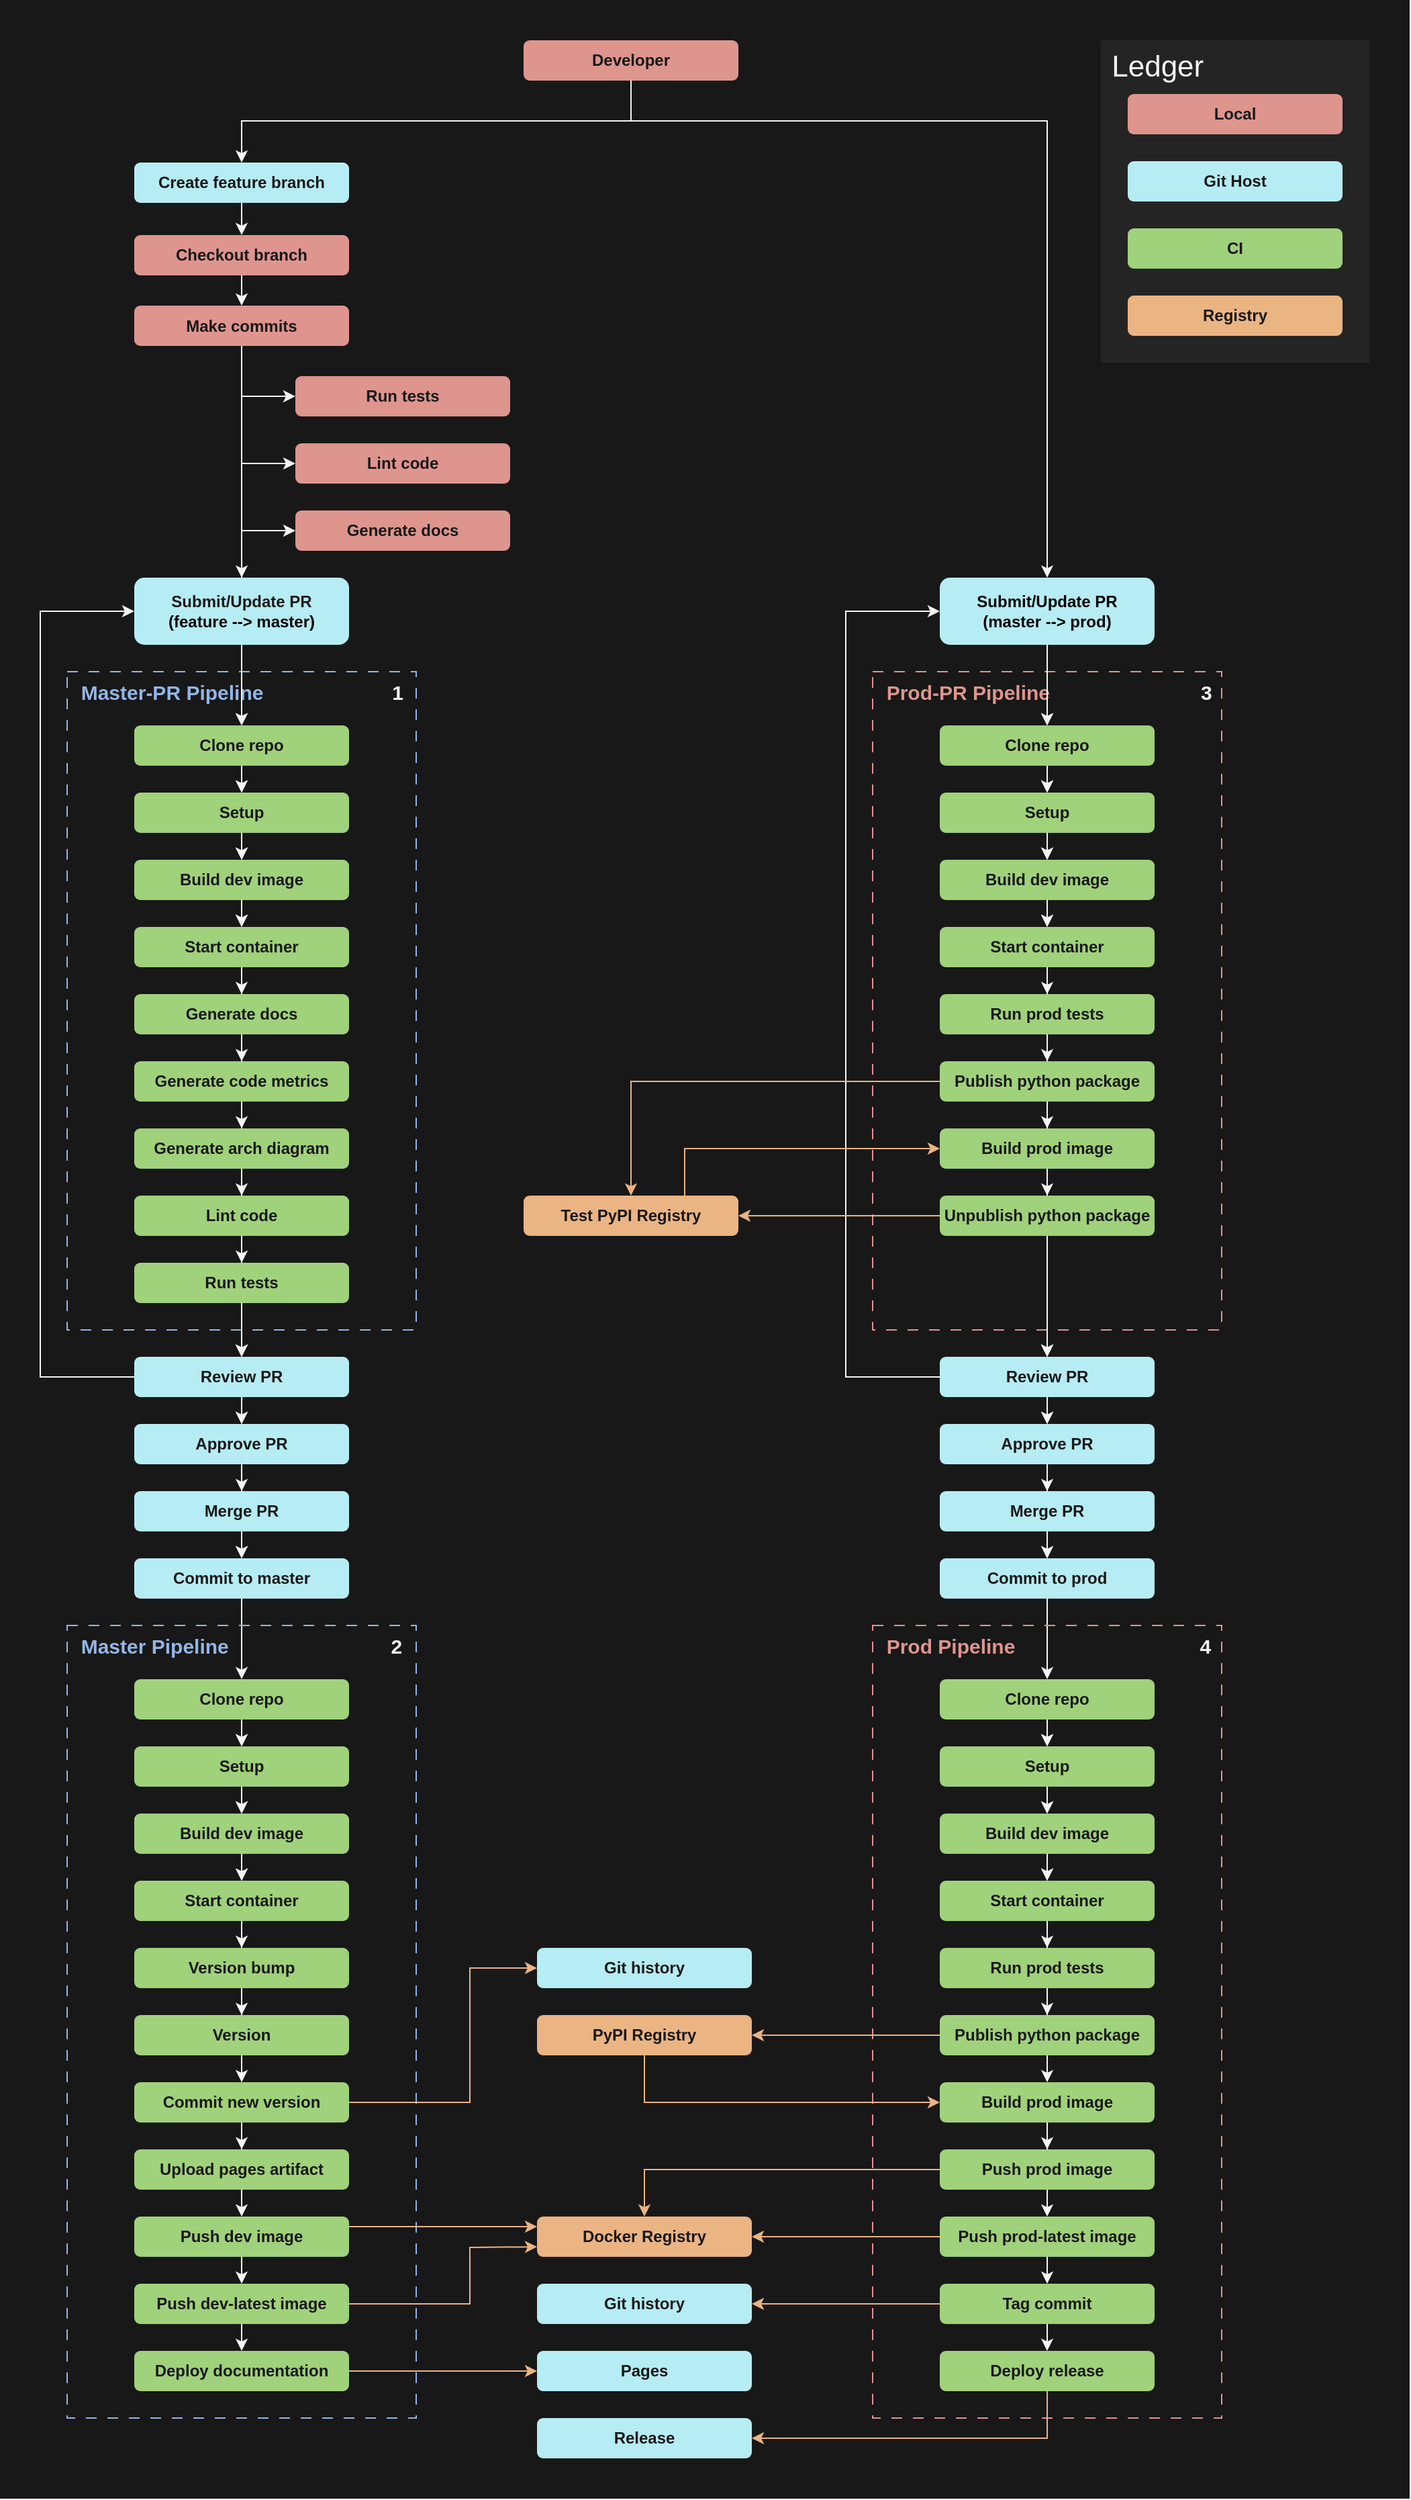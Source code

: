 <mxfile>
    <diagram id="yu_-T-Nv_9ZeTJxV-tZ1" name="CI">
        <mxGraphModel dx="753" dy="2707" grid="1" gridSize="10" guides="1" tooltips="1" connect="1" arrows="1" fold="1" page="1" pageScale="1" pageWidth="850" pageHeight="1100" math="0" shadow="0">
            <root>
                <mxCell id="0"/>
                <mxCell id="elJny6PjDvqjJBfrdGJf-236" value="bg" style="locked=1;" parent="0"/>
                <mxCell id="elJny6PjDvqjJBfrdGJf-238" value="" style="rounded=0;whiteSpace=wrap;html=1;strokeColor=none;fillColor=light-dark(#181818,#181818);fontColor=#f4f4f4;align=left;verticalAlign=top;" parent="elJny6PjDvqjJBfrdGJf-236" vertex="1">
                    <mxGeometry x="170" y="-1180" width="1050" height="1860" as="geometry"/>
                </mxCell>
                <mxCell id="302" value="&lt;font style=&quot;font-size: 22px;&quot;&gt;&amp;nbsp;Ledger&lt;/font&gt;" style="rounded=0;whiteSpace=wrap;html=1;strokeColor=none;fillColor=light-dark(#242424,#343434);fontColor=light-dark(#F4F4F4,#A4A4A4);align=left;verticalAlign=top;" parent="elJny6PjDvqjJBfrdGJf-236" vertex="1">
                    <mxGeometry x="990" y="-1150" width="200" height="240" as="geometry"/>
                </mxCell>
                <mxCell id="1" value="fg" style="" parent="0"/>
                <mxCell id="304" value="&amp;nbsp; Master-PR Pipeline&amp;nbsp; &amp;nbsp; &amp;nbsp; &amp;nbsp; &amp;nbsp; &amp;nbsp; &amp;nbsp; &amp;nbsp; &amp;nbsp; &amp;nbsp; &amp;nbsp; &amp;nbsp;&lt;font style=&quot;color: light-dark(rgb(244, 244, 244), rgb(244, 244, 244));&quot;&gt;1&lt;/font&gt;" style="rounded=0;whiteSpace=wrap;html=1;fillColor=none;strokeColor=light-dark(#93B6E6,#93B6E6);fontColor=light-dark(#93B6E6,#93B6E6);fontStyle=1;dashed=1;dashPattern=8 8;align=left;verticalAlign=top;fontSize=15;" parent="1" vertex="1">
                    <mxGeometry x="220" y="-680" width="260" height="490" as="geometry"/>
                </mxCell>
                <mxCell id="224" style="edgeStyle=none;html=1;entryX=0.5;entryY=0;entryDx=0;entryDy=0;rounded=0;strokeColor=light-dark(#F4F4F4,#F4F4F4);" parent="1" target="168" edge="1">
                    <mxGeometry relative="1" as="geometry">
                        <Array as="points">
                            <mxPoint x="350" y="-727"/>
                        </Array>
                        <mxPoint x="350" y="-862.5" as="sourcePoint"/>
                    </mxGeometry>
                </mxCell>
                <mxCell id="240" style="edgeStyle=none;html=1;entryX=0.5;entryY=0;entryDx=0;entryDy=0;strokeColor=light-dark(#F4F4F4,#F4F4F4);exitX=0.5;exitY=1;exitDx=0;exitDy=0;" parent="1" source="317" edge="1">
                    <mxGeometry relative="1" as="geometry">
                        <mxPoint x="350" y="-590" as="targetPoint"/>
                    </mxGeometry>
                </mxCell>
                <mxCell id="374" style="edgeStyle=none;html=1;strokeColor=light-dark(#F4F4F4,#F4F4F4);" parent="1" source="168" target="317" edge="1">
                    <mxGeometry relative="1" as="geometry"/>
                </mxCell>
                <mxCell id="iWyU8WZVK32kwLWzj7U2-400" style="edgeStyle=none;html=1;entryX=0.5;entryY=0;entryDx=0;entryDy=0;strokeColor=light-dark(#F4F4F4,#F4F4F4);" parent="1" source="168" target="317" edge="1">
                    <mxGeometry relative="1" as="geometry"/>
                </mxCell>
                <mxCell id="168" value="Submit/Update PR&lt;div&gt;&lt;font style=&quot;color: light-dark(rgb(0, 0, 0), rgb(24, 24, 24));&quot;&gt;(feature --&amp;gt; master)&lt;/font&gt;&lt;/div&gt;" style="rounded=1;whiteSpace=wrap;html=1;fillColor=light-dark(#B6ECF3,#B6ECF3);strokeColor=none;fontColor=light-dark(#181818,#181818);fontStyle=1" parent="1" vertex="1">
                    <mxGeometry x="270" y="-750" width="160" height="50" as="geometry"/>
                </mxCell>
                <mxCell id="255" style="edgeStyle=none;rounded=0;html=1;strokeColor=light-dark(#F4F4F4,#F4F4F4);exitX=0.5;exitY=1;exitDx=0;exitDy=0;" parent="1" source="376" target="iWyU8WZVK32kwLWzj7U2-422" edge="1">
                    <mxGeometry relative="1" as="geometry">
                        <mxPoint x="350" y="50" as="targetPoint"/>
                    </mxGeometry>
                </mxCell>
                <mxCell id="377" style="edgeStyle=none;html=1;entryX=0.5;entryY=0;entryDx=0;entryDy=0;strokeColor=light-dark(#F4F4F4,#F4F4F4);" parent="1" source="169" target="376" edge="1">
                    <mxGeometry relative="1" as="geometry"/>
                </mxCell>
                <mxCell id="169" value="Approve PR" style="rounded=1;whiteSpace=wrap;html=1;fillColor=light-dark(#B6ECF3,#B6ECF3);strokeColor=none;fontColor=light-dark(#181818,#181818);fontStyle=1" parent="1" vertex="1">
                    <mxGeometry x="270" y="-120" width="160" height="30" as="geometry"/>
                </mxCell>
                <mxCell id="319" style="edgeStyle=none;html=1;entryX=0.5;entryY=0;entryDx=0;entryDy=0;strokeColor=light-dark(#F4F4F4,#F4F4F4);" parent="1" edge="1">
                    <mxGeometry relative="1" as="geometry">
                        <mxPoint x="350" y="-560" as="sourcePoint"/>
                        <mxPoint x="350" y="-540" as="targetPoint"/>
                    </mxGeometry>
                </mxCell>
                <mxCell id="335" style="edgeStyle=none;rounded=0;html=1;entryX=0.5;entryY=0;entryDx=0;entryDy=0;strokeColor=light-dark(#F4F4F4,#F4F4F4);" parent="1" source="iWyU8WZVK32kwLWzj7U2-394" target="219" edge="1">
                    <mxGeometry relative="1" as="geometry">
                        <Array as="points"/>
                        <mxPoint x="530" y="-350" as="sourcePoint"/>
                    </mxGeometry>
                </mxCell>
                <mxCell id="333" style="edgeStyle=none;rounded=0;html=1;entryX=0.5;entryY=0;entryDx=0;entryDy=0;strokeColor=light-dark(#F4F4F4,#F4F4F4);" parent="1" target="219" edge="1">
                    <mxGeometry relative="1" as="geometry">
                        <mxPoint x="350" y="-350" as="sourcePoint"/>
                    </mxGeometry>
                </mxCell>
                <mxCell id="222" style="edgeStyle=none;rounded=0;html=1;entryX=0.5;entryY=0;entryDx=0;entryDy=0;fontColor=#f4f4f4;strokeColor=light-dark(#F4F4F4,#F4F4F4);exitX=0.5;exitY=1;exitDx=0;exitDy=0;" parent="1" source="219" target="169" edge="1">
                    <mxGeometry relative="1" as="geometry">
                        <mxPoint x="350" y="-40" as="sourcePoint"/>
                    </mxGeometry>
                </mxCell>
                <mxCell id="iWyU8WZVK32kwLWzj7U2-410" style="edgeStyle=none;html=1;strokeColor=light-dark(#F4F4F4,#F4F4F4);" parent="1" source="219" target="169" edge="1">
                    <mxGeometry relative="1" as="geometry"/>
                </mxCell>
                <mxCell id="iWyU8WZVK32kwLWzj7U2-411" style="edgeStyle=none;html=1;entryX=0;entryY=0.5;entryDx=0;entryDy=0;rounded=0;curved=0;strokeColor=light-dark(#F4F4F4,#F4F4F4);" parent="1" source="219" target="168" edge="1">
                    <mxGeometry relative="1" as="geometry">
                        <Array as="points">
                            <mxPoint x="200" y="-155"/>
                            <mxPoint x="200" y="-725"/>
                        </Array>
                    </mxGeometry>
                </mxCell>
                <mxCell id="219" value="Review PR" style="rounded=1;whiteSpace=wrap;html=1;fillColor=light-dark(#B6ECF3,#B6ECF3);strokeColor=none;fontColor=light-dark(#181818,#181818);fontStyle=1" parent="1" vertex="1">
                    <mxGeometry x="270" y="-170" width="160" height="30" as="geometry"/>
                </mxCell>
                <mxCell id="iWyU8WZVK32kwLWzj7U2-401" style="edgeStyle=none;html=1;strokeColor=light-dark(#F4F4F4,#F4F4F4);" parent="1" source="317" target="iWyU8WZVK32kwLWzj7U2-389" edge="1">
                    <mxGeometry relative="1" as="geometry"/>
                </mxCell>
                <mxCell id="317" value="Clone repo" style="rounded=1;whiteSpace=wrap;html=1;fillColor=light-dark(#A0D17B,#A0D17B);strokeColor=none;fontColor=light-dark(#181818,#181818);fontStyle=1" parent="1" vertex="1">
                    <mxGeometry x="270" y="-640" width="160" height="30" as="geometry"/>
                </mxCell>
                <mxCell id="323" style="edgeStyle=none;html=1;entryX=0.5;entryY=0;entryDx=0;entryDy=0;exitX=0.5;exitY=1;exitDx=0;exitDy=0;strokeColor=light-dark(#F4F4F4,#F4F4F4);" parent="1" edge="1">
                    <mxGeometry relative="1" as="geometry">
                        <mxPoint x="350" y="-470" as="sourcePoint"/>
                        <mxPoint x="350" y="-430" as="targetPoint"/>
                    </mxGeometry>
                </mxCell>
                <mxCell id="325" style="edgeStyle=none;html=1;entryX=0.5;entryY=0;entryDx=0;entryDy=0;strokeColor=light-dark(#F4F4F4,#F4F4F4);" parent="1" edge="1">
                    <mxGeometry relative="1" as="geometry">
                        <mxPoint x="350" y="-510" as="sourcePoint"/>
                        <mxPoint x="350" y="-490" as="targetPoint"/>
                    </mxGeometry>
                </mxCell>
                <mxCell id="329" style="edgeStyle=none;rounded=0;html=1;entryX=0.5;entryY=0;entryDx=0;entryDy=0;strokeColor=light-dark(#F4F4F4,#F4F4F4);" parent="1" edge="1">
                    <mxGeometry relative="1" as="geometry">
                        <mxPoint x="350" y="-400" as="sourcePoint"/>
                        <mxPoint x="350" y="-380" as="targetPoint"/>
                    </mxGeometry>
                </mxCell>
                <mxCell id="376" value="Commit to master" style="rounded=1;whiteSpace=wrap;html=1;fillColor=light-dark(#B6ECF3,#B6ECF3);strokeColor=none;fontColor=light-dark(#181818,#181818);fontStyle=1" parent="1" vertex="1">
                    <mxGeometry x="270" y="-20" width="160" height="30" as="geometry"/>
                </mxCell>
                <mxCell id="iWyU8WZVK32kwLWzj7U2-402" style="edgeStyle=none;html=1;strokeColor=light-dark(#F4F4F4,#F4F4F4);" parent="1" source="iWyU8WZVK32kwLWzj7U2-389" target="iWyU8WZVK32kwLWzj7U2-390" edge="1">
                    <mxGeometry relative="1" as="geometry"/>
                </mxCell>
                <mxCell id="iWyU8WZVK32kwLWzj7U2-389" value="Setup" style="rounded=1;whiteSpace=wrap;html=1;fillColor=light-dark(#A0D17B,#A0D17B);strokeColor=none;fontColor=light-dark(#181818,#181818);fontStyle=1" parent="1" vertex="1">
                    <mxGeometry x="270" y="-590" width="160" height="30" as="geometry"/>
                </mxCell>
                <mxCell id="iWyU8WZVK32kwLWzj7U2-403" style="edgeStyle=none;html=1;entryX=0.5;entryY=0;entryDx=0;entryDy=0;strokeColor=light-dark(#F4F4F4,#F4F4F4);" parent="1" source="iWyU8WZVK32kwLWzj7U2-390" target="iWyU8WZVK32kwLWzj7U2-391" edge="1">
                    <mxGeometry relative="1" as="geometry"/>
                </mxCell>
                <mxCell id="iWyU8WZVK32kwLWzj7U2-390" value="Build dev image" style="rounded=1;whiteSpace=wrap;html=1;fillColor=light-dark(#A0D17B,#A0D17B);strokeColor=none;fontColor=light-dark(#181818,#181818);fontStyle=1" parent="1" vertex="1">
                    <mxGeometry x="270" y="-540" width="160" height="30" as="geometry"/>
                </mxCell>
                <mxCell id="iWyU8WZVK32kwLWzj7U2-404" style="edgeStyle=none;html=1;entryX=0.5;entryY=0;entryDx=0;entryDy=0;strokeColor=light-dark(#F4F4F4,#F4F4F4);" parent="1" source="iWyU8WZVK32kwLWzj7U2-391" target="iWyU8WZVK32kwLWzj7U2-392" edge="1">
                    <mxGeometry relative="1" as="geometry"/>
                </mxCell>
                <mxCell id="iWyU8WZVK32kwLWzj7U2-391" value="Start container" style="rounded=1;whiteSpace=wrap;html=1;fillColor=light-dark(#A0D17B,#A0D17B);strokeColor=none;fontColor=light-dark(#181818,#181818);fontStyle=1" parent="1" vertex="1">
                    <mxGeometry x="270" y="-490" width="160" height="30" as="geometry"/>
                </mxCell>
                <mxCell id="iWyU8WZVK32kwLWzj7U2-405" style="edgeStyle=none;html=1;entryX=0.5;entryY=0;entryDx=0;entryDy=0;strokeColor=light-dark(#F4F4F4,#F4F4F4);" parent="1" source="iWyU8WZVK32kwLWzj7U2-392" target="iWyU8WZVK32kwLWzj7U2-393" edge="1">
                    <mxGeometry relative="1" as="geometry"/>
                </mxCell>
                <mxCell id="iWyU8WZVK32kwLWzj7U2-392" value="Generate docs" style="rounded=1;whiteSpace=wrap;html=1;fillColor=light-dark(#A0D17B,#A0D17B);strokeColor=none;fontColor=light-dark(#181818,#181818);fontStyle=1" parent="1" vertex="1">
                    <mxGeometry x="270" y="-440" width="160" height="30" as="geometry"/>
                </mxCell>
                <mxCell id="iWyU8WZVK32kwLWzj7U2-406" style="edgeStyle=none;html=1;strokeColor=light-dark(#F4F4F4,#F4F4F4);" parent="1" source="iWyU8WZVK32kwLWzj7U2-393" target="iWyU8WZVK32kwLWzj7U2-394" edge="1">
                    <mxGeometry relative="1" as="geometry"/>
                </mxCell>
                <mxCell id="iWyU8WZVK32kwLWzj7U2-393" value="Generate code metrics" style="rounded=1;whiteSpace=wrap;html=1;fillColor=light-dark(#A0D17B,#A0D17B);strokeColor=none;fontColor=light-dark(#181818,#181818);fontStyle=1" parent="1" vertex="1">
                    <mxGeometry x="270" y="-390" width="160" height="30" as="geometry"/>
                </mxCell>
                <mxCell id="iWyU8WZVK32kwLWzj7U2-395" value="" style="edgeStyle=none;rounded=0;html=1;entryX=0.5;entryY=0;entryDx=0;entryDy=0;strokeColor=light-dark(#F4F4F4,#F4F4F4);" parent="1" source="iWyU8WZVK32kwLWzj7U2-396" target="iWyU8WZVK32kwLWzj7U2-394" edge="1">
                    <mxGeometry relative="1" as="geometry">
                        <Array as="points">
                            <mxPoint x="350" y="-330"/>
                        </Array>
                        <mxPoint x="530" y="-350" as="sourcePoint"/>
                        <mxPoint x="350" y="-280" as="targetPoint"/>
                    </mxGeometry>
                </mxCell>
                <mxCell id="iWyU8WZVK32kwLWzj7U2-407" style="edgeStyle=none;html=1;strokeColor=light-dark(#F4F4F4,#F4F4F4);" parent="1" source="iWyU8WZVK32kwLWzj7U2-394" target="iWyU8WZVK32kwLWzj7U2-396" edge="1">
                    <mxGeometry relative="1" as="geometry"/>
                </mxCell>
                <mxCell id="iWyU8WZVK32kwLWzj7U2-394" value="Generate arch diagram" style="rounded=1;whiteSpace=wrap;html=1;fillColor=light-dark(#A0D17B,#A0D17B);strokeColor=none;fontColor=light-dark(#181818,#181818);fontStyle=1" parent="1" vertex="1">
                    <mxGeometry x="270" y="-340" width="160" height="30" as="geometry"/>
                </mxCell>
                <mxCell id="iWyU8WZVK32kwLWzj7U2-408" style="edgeStyle=none;html=1;strokeColor=light-dark(#F4F4F4,#F4F4F4);" parent="1" source="iWyU8WZVK32kwLWzj7U2-396" target="iWyU8WZVK32kwLWzj7U2-399" edge="1">
                    <mxGeometry relative="1" as="geometry"/>
                </mxCell>
                <mxCell id="iWyU8WZVK32kwLWzj7U2-396" value="Lint code" style="rounded=1;whiteSpace=wrap;html=1;fillColor=light-dark(#A0D17B,#A0D17B);strokeColor=none;fontColor=light-dark(#181818,#181818);fontStyle=1" parent="1" vertex="1">
                    <mxGeometry x="270" y="-290" width="160" height="30" as="geometry"/>
                </mxCell>
                <mxCell id="iWyU8WZVK32kwLWzj7U2-409" style="edgeStyle=none;html=1;entryX=0.5;entryY=0;entryDx=0;entryDy=0;strokeColor=light-dark(#F4F4F4,#F4F4F4);" parent="1" source="iWyU8WZVK32kwLWzj7U2-399" target="219" edge="1">
                    <mxGeometry relative="1" as="geometry"/>
                </mxCell>
                <mxCell id="iWyU8WZVK32kwLWzj7U2-399" value="Run tests" style="rounded=1;whiteSpace=wrap;html=1;fillColor=light-dark(#A0D17B,#A0D17B);strokeColor=none;fontColor=light-dark(#181818,#181818);fontStyle=1" parent="1" vertex="1">
                    <mxGeometry x="270" y="-240" width="160" height="30" as="geometry"/>
                </mxCell>
                <mxCell id="iWyU8WZVK32kwLWzj7U2-417" style="edgeStyle=none;html=1;strokeColor=light-dark(#F4F4F4,#F4F4F4);" parent="1" source="iWyU8WZVK32kwLWzj7U2-415" target="376" edge="1">
                    <mxGeometry relative="1" as="geometry"/>
                </mxCell>
                <mxCell id="iWyU8WZVK32kwLWzj7U2-415" value="Merge PR" style="rounded=1;whiteSpace=wrap;html=1;fillColor=light-dark(#B6ECF3,#B6ECF3);strokeColor=none;fontColor=light-dark(#181818,#181818);fontStyle=1" parent="1" vertex="1">
                    <mxGeometry x="270" y="-70" width="160" height="30" as="geometry"/>
                </mxCell>
                <mxCell id="iWyU8WZVK32kwLWzj7U2-416" style="edgeStyle=none;html=1;strokeColor=light-dark(#F4F4F4,#F4F4F4);" parent="1" source="169" edge="1">
                    <mxGeometry relative="1" as="geometry">
                        <mxPoint x="350" y="-70" as="targetPoint"/>
                    </mxGeometry>
                </mxCell>
                <mxCell id="iWyU8WZVK32kwLWzj7U2-418" value="&amp;nbsp; Master Pipeline&amp;nbsp; &amp;nbsp; &amp;nbsp; &amp;nbsp; &amp;nbsp; &amp;nbsp; &amp;nbsp; &amp;nbsp; &amp;nbsp; &amp;nbsp; &amp;nbsp; &amp;nbsp; &amp;nbsp; &amp;nbsp; &amp;nbsp;&lt;font style=&quot;color: light-dark(rgb(244, 244, 244), rgb(244, 244, 244));&quot;&gt;2&lt;/font&gt;" style="rounded=0;whiteSpace=wrap;html=1;fillColor=none;strokeColor=light-dark(#93B6E6,#93B6E6);fontColor=light-dark(#93B6E6,#93B6E6);fontStyle=1;dashed=1;dashPattern=8 8;align=left;verticalAlign=top;fontSize=15;" parent="1" vertex="1">
                    <mxGeometry x="220" y="30" width="260" height="590" as="geometry"/>
                </mxCell>
                <mxCell id="iWyU8WZVK32kwLWzj7U2-419" style="edgeStyle=none;html=1;entryX=0.5;entryY=0;entryDx=0;entryDy=0;strokeColor=light-dark(#F4F4F4,#F4F4F4);exitX=0.5;exitY=1;exitDx=0;exitDy=0;" parent="1" source="iWyU8WZVK32kwLWzj7U2-422" edge="1">
                    <mxGeometry relative="1" as="geometry">
                        <mxPoint x="350" y="120" as="targetPoint"/>
                    </mxGeometry>
                </mxCell>
                <mxCell id="iWyU8WZVK32kwLWzj7U2-420" style="edgeStyle=none;html=1;entryX=0.5;entryY=0;entryDx=0;entryDy=0;strokeColor=light-dark(#F4F4F4,#F4F4F4);" parent="1" edge="1">
                    <mxGeometry relative="1" as="geometry">
                        <mxPoint x="350" y="150" as="sourcePoint"/>
                        <mxPoint x="350" y="170" as="targetPoint"/>
                    </mxGeometry>
                </mxCell>
                <mxCell id="iWyU8WZVK32kwLWzj7U2-421" style="edgeStyle=none;html=1;strokeColor=light-dark(#F4F4F4,#F4F4F4);" parent="1" source="iWyU8WZVK32kwLWzj7U2-422" target="iWyU8WZVK32kwLWzj7U2-427" edge="1">
                    <mxGeometry relative="1" as="geometry"/>
                </mxCell>
                <mxCell id="iWyU8WZVK32kwLWzj7U2-422" value="Clone repo" style="rounded=1;whiteSpace=wrap;html=1;fillColor=light-dark(#A0D17B,#A0D17B);strokeColor=none;fontColor=light-dark(#181818,#181818);fontStyle=1" parent="1" vertex="1">
                    <mxGeometry x="270" y="70" width="160" height="30" as="geometry"/>
                </mxCell>
                <mxCell id="iWyU8WZVK32kwLWzj7U2-423" style="edgeStyle=none;html=1;entryX=0.5;entryY=0;entryDx=0;entryDy=0;exitX=0.5;exitY=1;exitDx=0;exitDy=0;strokeColor=light-dark(#F4F4F4,#F4F4F4);" parent="1" edge="1">
                    <mxGeometry relative="1" as="geometry">
                        <mxPoint x="350" y="240" as="sourcePoint"/>
                        <mxPoint x="350" y="280" as="targetPoint"/>
                    </mxGeometry>
                </mxCell>
                <mxCell id="iWyU8WZVK32kwLWzj7U2-424" style="edgeStyle=none;html=1;entryX=0.5;entryY=0;entryDx=0;entryDy=0;strokeColor=light-dark(#F4F4F4,#F4F4F4);" parent="1" edge="1">
                    <mxGeometry relative="1" as="geometry">
                        <mxPoint x="350" y="200" as="sourcePoint"/>
                        <mxPoint x="350" y="220" as="targetPoint"/>
                    </mxGeometry>
                </mxCell>
                <mxCell id="iWyU8WZVK32kwLWzj7U2-425" style="edgeStyle=none;rounded=0;html=1;entryX=0.5;entryY=0;entryDx=0;entryDy=0;strokeColor=light-dark(#F4F4F4,#F4F4F4);" parent="1" edge="1">
                    <mxGeometry relative="1" as="geometry">
                        <mxPoint x="350" y="310" as="sourcePoint"/>
                        <mxPoint x="350" y="330" as="targetPoint"/>
                    </mxGeometry>
                </mxCell>
                <mxCell id="iWyU8WZVK32kwLWzj7U2-426" style="edgeStyle=none;html=1;strokeColor=light-dark(#F4F4F4,#F4F4F4);" parent="1" source="iWyU8WZVK32kwLWzj7U2-427" target="iWyU8WZVK32kwLWzj7U2-429" edge="1">
                    <mxGeometry relative="1" as="geometry"/>
                </mxCell>
                <mxCell id="iWyU8WZVK32kwLWzj7U2-427" value="Setup" style="rounded=1;whiteSpace=wrap;html=1;fillColor=light-dark(#A0D17B,#A0D17B);strokeColor=none;fontColor=light-dark(#181818,#181818);fontStyle=1" parent="1" vertex="1">
                    <mxGeometry x="270" y="120" width="160" height="30" as="geometry"/>
                </mxCell>
                <mxCell id="iWyU8WZVK32kwLWzj7U2-428" style="edgeStyle=none;html=1;entryX=0.5;entryY=0;entryDx=0;entryDy=0;strokeColor=light-dark(#F4F4F4,#F4F4F4);" parent="1" source="iWyU8WZVK32kwLWzj7U2-429" target="iWyU8WZVK32kwLWzj7U2-431" edge="1">
                    <mxGeometry relative="1" as="geometry"/>
                </mxCell>
                <mxCell id="iWyU8WZVK32kwLWzj7U2-429" value="Build dev image" style="rounded=1;whiteSpace=wrap;html=1;fillColor=light-dark(#A0D17B,#A0D17B);strokeColor=none;fontColor=light-dark(#181818,#181818);fontStyle=1" parent="1" vertex="1">
                    <mxGeometry x="270" y="170" width="160" height="30" as="geometry"/>
                </mxCell>
                <mxCell id="iWyU8WZVK32kwLWzj7U2-430" style="edgeStyle=none;html=1;entryX=0.5;entryY=0;entryDx=0;entryDy=0;strokeColor=light-dark(#F4F4F4,#F4F4F4);" parent="1" source="iWyU8WZVK32kwLWzj7U2-431" target="iWyU8WZVK32kwLWzj7U2-433" edge="1">
                    <mxGeometry relative="1" as="geometry"/>
                </mxCell>
                <mxCell id="iWyU8WZVK32kwLWzj7U2-431" value="Start container" style="rounded=1;whiteSpace=wrap;html=1;fillColor=light-dark(#A0D17B,#A0D17B);strokeColor=none;fontColor=light-dark(#181818,#181818);fontStyle=1" parent="1" vertex="1">
                    <mxGeometry x="270" y="220" width="160" height="30" as="geometry"/>
                </mxCell>
                <mxCell id="iWyU8WZVK32kwLWzj7U2-432" style="edgeStyle=none;html=1;entryX=0.5;entryY=0;entryDx=0;entryDy=0;strokeColor=light-dark(#F4F4F4,#F4F4F4);" parent="1" source="iWyU8WZVK32kwLWzj7U2-433" target="iWyU8WZVK32kwLWzj7U2-435" edge="1">
                    <mxGeometry relative="1" as="geometry"/>
                </mxCell>
                <mxCell id="iWyU8WZVK32kwLWzj7U2-433" value="Version bump" style="rounded=1;whiteSpace=wrap;html=1;fillColor=light-dark(#A0D17B,#A0D17B);strokeColor=none;fontColor=light-dark(#181818,#181818);fontStyle=1" parent="1" vertex="1">
                    <mxGeometry x="270" y="270" width="160" height="30" as="geometry"/>
                </mxCell>
                <mxCell id="iWyU8WZVK32kwLWzj7U2-434" style="edgeStyle=none;html=1;strokeColor=light-dark(#F4F4F4,#F4F4F4);" parent="1" source="iWyU8WZVK32kwLWzj7U2-435" target="iWyU8WZVK32kwLWzj7U2-438" edge="1">
                    <mxGeometry relative="1" as="geometry"/>
                </mxCell>
                <mxCell id="iWyU8WZVK32kwLWzj7U2-435" value="Version" style="rounded=1;whiteSpace=wrap;html=1;fillColor=light-dark(#A0D17B,#A0D17B);strokeColor=none;fontColor=light-dark(#181818,#181818);fontStyle=1" parent="1" vertex="1">
                    <mxGeometry x="270" y="320" width="160" height="30" as="geometry"/>
                </mxCell>
                <mxCell id="iWyU8WZVK32kwLWzj7U2-436" value="" style="edgeStyle=none;rounded=0;html=1;entryX=0.5;entryY=0;entryDx=0;entryDy=0;strokeColor=light-dark(#F4F4F4,#F4F4F4);" parent="1" source="iWyU8WZVK32kwLWzj7U2-440" target="iWyU8WZVK32kwLWzj7U2-438" edge="1">
                    <mxGeometry relative="1" as="geometry">
                        <Array as="points">
                            <mxPoint x="350" y="380"/>
                        </Array>
                        <mxPoint x="530" y="360" as="sourcePoint"/>
                        <mxPoint x="350" y="430" as="targetPoint"/>
                    </mxGeometry>
                </mxCell>
                <mxCell id="iWyU8WZVK32kwLWzj7U2-437" style="edgeStyle=none;html=1;strokeColor=light-dark(#F4F4F4,#F4F4F4);" parent="1" source="iWyU8WZVK32kwLWzj7U2-438" target="iWyU8WZVK32kwLWzj7U2-440" edge="1">
                    <mxGeometry relative="1" as="geometry"/>
                </mxCell>
                <mxCell id="iWyU8WZVK32kwLWzj7U2-557" style="edgeStyle=none;html=1;entryX=0;entryY=0.5;entryDx=0;entryDy=0;rounded=0;curved=0;strokeColor=light-dark(#EBB483,#EBB483);" parent="1" source="iWyU8WZVK32kwLWzj7U2-438" target="iWyU8WZVK32kwLWzj7U2-556" edge="1">
                    <mxGeometry relative="1" as="geometry">
                        <Array as="points">
                            <mxPoint x="520" y="385"/>
                            <mxPoint x="520" y="285"/>
                        </Array>
                    </mxGeometry>
                </mxCell>
                <mxCell id="iWyU8WZVK32kwLWzj7U2-438" value="Commit new version" style="rounded=1;whiteSpace=wrap;html=1;fillColor=light-dark(#A0D17B,#A0D17B);strokeColor=none;fontColor=light-dark(#181818,#181818);fontStyle=1" parent="1" vertex="1">
                    <mxGeometry x="270" y="370" width="160" height="30" as="geometry"/>
                </mxCell>
                <mxCell id="iWyU8WZVK32kwLWzj7U2-439" style="edgeStyle=none;html=1;strokeColor=light-dark(#F4F4F4,#F4F4F4);" parent="1" source="iWyU8WZVK32kwLWzj7U2-440" target="iWyU8WZVK32kwLWzj7U2-441" edge="1">
                    <mxGeometry relative="1" as="geometry"/>
                </mxCell>
                <mxCell id="iWyU8WZVK32kwLWzj7U2-440" value="Upload pages artifact" style="rounded=1;whiteSpace=wrap;html=1;fillColor=light-dark(#A0D17B,#A0D17B);strokeColor=none;fontColor=light-dark(#181818,#181818);fontStyle=1" parent="1" vertex="1">
                    <mxGeometry x="270" y="420" width="160" height="30" as="geometry"/>
                </mxCell>
                <mxCell id="iWyU8WZVK32kwLWzj7U2-445" style="edgeStyle=none;html=1;entryX=0.5;entryY=0;entryDx=0;entryDy=0;strokeColor=light-dark(#F4F4F4,#F4F4F4);" parent="1" source="iWyU8WZVK32kwLWzj7U2-441" target="iWyU8WZVK32kwLWzj7U2-443" edge="1">
                    <mxGeometry relative="1" as="geometry"/>
                </mxCell>
                <mxCell id="iWyU8WZVK32kwLWzj7U2-450" style="edgeStyle=none;html=1;entryX=0;entryY=0.25;entryDx=0;entryDy=0;rounded=0;curved=0;strokeColor=light-dark(#EBB483,#EBB483);exitX=1;exitY=0.25;exitDx=0;exitDy=0;" parent="1" source="iWyU8WZVK32kwLWzj7U2-441" target="iWyU8WZVK32kwLWzj7U2-447" edge="1">
                    <mxGeometry relative="1" as="geometry">
                        <Array as="points"/>
                    </mxGeometry>
                </mxCell>
                <mxCell id="iWyU8WZVK32kwLWzj7U2-441" value="Push dev image" style="rounded=1;whiteSpace=wrap;html=1;fillColor=light-dark(#A0D17B,#A0D17B);strokeColor=none;fontColor=light-dark(#181818,#181818);fontStyle=1" parent="1" vertex="1">
                    <mxGeometry x="270" y="470" width="160" height="30" as="geometry"/>
                </mxCell>
                <mxCell id="iWyU8WZVK32kwLWzj7U2-446" style="edgeStyle=none;html=1;entryX=0.5;entryY=0;entryDx=0;entryDy=0;strokeColor=light-dark(#F4F4F4,#F4F4F4);" parent="1" source="iWyU8WZVK32kwLWzj7U2-443" target="iWyU8WZVK32kwLWzj7U2-444" edge="1">
                    <mxGeometry relative="1" as="geometry"/>
                </mxCell>
                <mxCell id="iWyU8WZVK32kwLWzj7U2-449" style="edgeStyle=none;html=1;entryX=0;entryY=0.75;entryDx=0;entryDy=0;strokeColor=light-dark(#EBB483,#EBB483);rounded=0;curved=0;" parent="1" source="iWyU8WZVK32kwLWzj7U2-443" target="iWyU8WZVK32kwLWzj7U2-447" edge="1">
                    <mxGeometry relative="1" as="geometry">
                        <Array as="points">
                            <mxPoint x="520" y="535"/>
                            <mxPoint x="520" y="493"/>
                        </Array>
                    </mxGeometry>
                </mxCell>
                <mxCell id="iWyU8WZVK32kwLWzj7U2-443" value="Push dev-latest image" style="rounded=1;whiteSpace=wrap;html=1;fillColor=light-dark(#A0D17B,#A0D17B);strokeColor=none;fontColor=light-dark(#181818,#181818);fontStyle=1" parent="1" vertex="1">
                    <mxGeometry x="270" y="520" width="160" height="30" as="geometry"/>
                </mxCell>
                <mxCell id="iWyU8WZVK32kwLWzj7U2-452" style="edgeStyle=none;html=1;strokeColor=light-dark(#EBB483,#EBB483);" parent="1" source="iWyU8WZVK32kwLWzj7U2-444" target="iWyU8WZVK32kwLWzj7U2-451" edge="1">
                    <mxGeometry relative="1" as="geometry"/>
                </mxCell>
                <mxCell id="iWyU8WZVK32kwLWzj7U2-444" value="Deploy documentation" style="rounded=1;whiteSpace=wrap;html=1;fillColor=light-dark(#A0D17B,#A0D17B);strokeColor=none;fontColor=light-dark(#181818,#181818);fontStyle=1" parent="1" vertex="1">
                    <mxGeometry x="270" y="570" width="160" height="30" as="geometry"/>
                </mxCell>
                <mxCell id="iWyU8WZVK32kwLWzj7U2-447" value="Docker Registry" style="rounded=1;whiteSpace=wrap;html=1;fillColor=light-dark(#EBB483,#EBB483);strokeColor=none;fontColor=light-dark(#181818,#181818);fontStyle=1" parent="1" vertex="1">
                    <mxGeometry x="570" y="470" width="160" height="30" as="geometry"/>
                </mxCell>
                <mxCell id="iWyU8WZVK32kwLWzj7U2-451" value="Pages" style="rounded=1;whiteSpace=wrap;html=1;fillColor=light-dark(#B6ECF3,#B6ECF3);strokeColor=none;fontColor=light-dark(#181818,#181818);fontStyle=1" parent="1" vertex="1">
                    <mxGeometry x="570" y="570" width="160" height="30" as="geometry"/>
                </mxCell>
                <mxCell id="iWyU8WZVK32kwLWzj7U2-453" value="&amp;nbsp; Prod-PR Pipeline&amp;nbsp; &amp;nbsp; &amp;nbsp; &amp;nbsp; &amp;nbsp; &amp;nbsp; &amp;nbsp; &amp;nbsp; &amp;nbsp; &amp;nbsp; &amp;nbsp; &amp;nbsp; &amp;nbsp; &amp;nbsp;&lt;font style=&quot;color: light-dark(rgb(244, 244, 244), rgb(244, 244, 244));&quot;&gt;3&lt;/font&gt;" style="rounded=0;whiteSpace=wrap;html=1;fillColor=none;strokeColor=light-dark(#DE958E,#DE958E);fontColor=light-dark(#DE958E,#DE958E);fontStyle=1;dashed=1;dashPattern=8 8;align=left;verticalAlign=top;fontSize=15;" parent="1" vertex="1">
                    <mxGeometry x="820" y="-680" width="260" height="490" as="geometry"/>
                </mxCell>
                <mxCell id="iWyU8WZVK32kwLWzj7U2-454" style="edgeStyle=none;html=1;entryX=0.5;entryY=0;entryDx=0;entryDy=0;strokeColor=light-dark(#F4F4F4,#F4F4F4);exitX=0.5;exitY=1;exitDx=0;exitDy=0;" parent="1" source="iWyU8WZVK32kwLWzj7U2-469" edge="1">
                    <mxGeometry relative="1" as="geometry">
                        <mxPoint x="950" y="-590" as="targetPoint"/>
                    </mxGeometry>
                </mxCell>
                <mxCell id="iWyU8WZVK32kwLWzj7U2-455" style="edgeStyle=none;html=1;strokeColor=light-dark(#F4F4F4,#F4F4F4);" parent="1" source="iWyU8WZVK32kwLWzj7U2-457" target="iWyU8WZVK32kwLWzj7U2-469" edge="1">
                    <mxGeometry relative="1" as="geometry"/>
                </mxCell>
                <mxCell id="iWyU8WZVK32kwLWzj7U2-456" style="edgeStyle=none;html=1;entryX=0.5;entryY=0;entryDx=0;entryDy=0;strokeColor=light-dark(#F4F4F4,#F4F4F4);" parent="1" source="iWyU8WZVK32kwLWzj7U2-457" target="iWyU8WZVK32kwLWzj7U2-469" edge="1">
                    <mxGeometry relative="1" as="geometry"/>
                </mxCell>
                <mxCell id="iWyU8WZVK32kwLWzj7U2-457" value="&lt;span style=&quot;&quot;&gt;&lt;font style=&quot;color: light-dark(rgb(0, 0, 0), rgb(24, 24, 24));&quot;&gt;Submit/Update PR&lt;/font&gt;&lt;/span&gt;&lt;div&gt;&lt;font style=&quot;color: light-dark(rgb(0, 0, 0), rgb(24, 24, 24));&quot;&gt;(master --&amp;gt; prod)&lt;/font&gt;&lt;/div&gt;" style="rounded=1;whiteSpace=wrap;html=1;fillColor=light-dark(#B6ECF3,#B6ECF3);strokeColor=none;fontColor=light-dark(#181818,#181818);fontStyle=1" parent="1" vertex="1">
                    <mxGeometry x="870" y="-750" width="160" height="50" as="geometry"/>
                </mxCell>
                <mxCell id="iWyU8WZVK32kwLWzj7U2-458" style="edgeStyle=none;rounded=0;html=1;strokeColor=light-dark(#F4F4F4,#F4F4F4);exitX=0.5;exitY=1;exitDx=0;exitDy=0;" parent="1" source="iWyU8WZVK32kwLWzj7U2-474" target="iWyU8WZVK32kwLWzj7U2-499" edge="1">
                    <mxGeometry relative="1" as="geometry">
                        <mxPoint x="950" y="50" as="targetPoint"/>
                    </mxGeometry>
                </mxCell>
                <mxCell id="iWyU8WZVK32kwLWzj7U2-459" style="edgeStyle=none;html=1;entryX=0.5;entryY=0;entryDx=0;entryDy=0;strokeColor=light-dark(#F4F4F4,#F4F4F4);" parent="1" source="iWyU8WZVK32kwLWzj7U2-460" target="iWyU8WZVK32kwLWzj7U2-474" edge="1">
                    <mxGeometry relative="1" as="geometry"/>
                </mxCell>
                <mxCell id="iWyU8WZVK32kwLWzj7U2-460" value="Approve PR" style="rounded=1;whiteSpace=wrap;html=1;fillColor=light-dark(#B6ECF3,#B6ECF3);strokeColor=none;fontColor=light-dark(#181818,#181818);fontStyle=1" parent="1" vertex="1">
                    <mxGeometry x="870" y="-120" width="160" height="30" as="geometry"/>
                </mxCell>
                <mxCell id="iWyU8WZVK32kwLWzj7U2-461" style="edgeStyle=none;html=1;entryX=0.5;entryY=0;entryDx=0;entryDy=0;strokeColor=light-dark(#F4F4F4,#F4F4F4);" parent="1" edge="1">
                    <mxGeometry relative="1" as="geometry">
                        <mxPoint x="950" y="-560" as="sourcePoint"/>
                        <mxPoint x="950" y="-540" as="targetPoint"/>
                    </mxGeometry>
                </mxCell>
                <mxCell id="iWyU8WZVK32kwLWzj7U2-462" style="edgeStyle=none;rounded=0;html=1;entryX=0.5;entryY=0;entryDx=0;entryDy=0;strokeColor=light-dark(#F4F4F4,#F4F4F4);" parent="1" source="iWyU8WZVK32kwLWzj7U2-487" target="iWyU8WZVK32kwLWzj7U2-467" edge="1">
                    <mxGeometry relative="1" as="geometry">
                        <Array as="points"/>
                        <mxPoint x="1130" y="-350" as="sourcePoint"/>
                    </mxGeometry>
                </mxCell>
                <mxCell id="iWyU8WZVK32kwLWzj7U2-463" style="edgeStyle=none;rounded=0;html=1;entryX=0.5;entryY=0;entryDx=0;entryDy=0;strokeColor=light-dark(#F4F4F4,#F4F4F4);" parent="1" target="iWyU8WZVK32kwLWzj7U2-467" edge="1">
                    <mxGeometry relative="1" as="geometry">
                        <mxPoint x="950" y="-350" as="sourcePoint"/>
                    </mxGeometry>
                </mxCell>
                <mxCell id="iWyU8WZVK32kwLWzj7U2-464" style="edgeStyle=none;rounded=0;html=1;entryX=0.5;entryY=0;entryDx=0;entryDy=0;fontColor=#f4f4f4;strokeColor=light-dark(#F4F4F4,#F4F4F4);exitX=0.5;exitY=1;exitDx=0;exitDy=0;" parent="1" source="iWyU8WZVK32kwLWzj7U2-467" target="iWyU8WZVK32kwLWzj7U2-460" edge="1">
                    <mxGeometry relative="1" as="geometry">
                        <mxPoint x="950" y="-40" as="sourcePoint"/>
                    </mxGeometry>
                </mxCell>
                <mxCell id="iWyU8WZVK32kwLWzj7U2-465" style="edgeStyle=none;html=1;strokeColor=light-dark(#F4F4F4,#F4F4F4);" parent="1" source="iWyU8WZVK32kwLWzj7U2-467" target="iWyU8WZVK32kwLWzj7U2-460" edge="1">
                    <mxGeometry relative="1" as="geometry"/>
                </mxCell>
                <mxCell id="iWyU8WZVK32kwLWzj7U2-466" style="edgeStyle=none;html=1;entryX=0;entryY=0.5;entryDx=0;entryDy=0;rounded=0;curved=0;strokeColor=light-dark(#F4F4F4,#F4F4F4);" parent="1" source="iWyU8WZVK32kwLWzj7U2-467" target="iWyU8WZVK32kwLWzj7U2-457" edge="1">
                    <mxGeometry relative="1" as="geometry">
                        <Array as="points">
                            <mxPoint x="800" y="-155"/>
                            <mxPoint x="800" y="-725"/>
                        </Array>
                    </mxGeometry>
                </mxCell>
                <mxCell id="iWyU8WZVK32kwLWzj7U2-467" value="Review PR" style="rounded=1;whiteSpace=wrap;html=1;fillColor=light-dark(#B6ECF3,#B6ECF3);strokeColor=none;fontColor=light-dark(#181818,#181818);fontStyle=1" parent="1" vertex="1">
                    <mxGeometry x="870" y="-170" width="160" height="30" as="geometry"/>
                </mxCell>
                <mxCell id="iWyU8WZVK32kwLWzj7U2-468" style="edgeStyle=none;html=1;strokeColor=light-dark(#F4F4F4,#F4F4F4);" parent="1" source="iWyU8WZVK32kwLWzj7U2-469" target="iWyU8WZVK32kwLWzj7U2-476" edge="1">
                    <mxGeometry relative="1" as="geometry"/>
                </mxCell>
                <mxCell id="iWyU8WZVK32kwLWzj7U2-469" value="Clone repo" style="rounded=1;whiteSpace=wrap;html=1;fillColor=light-dark(#A0D17B,#A0D17B);strokeColor=none;fontColor=light-dark(#181818,#181818);fontStyle=1" parent="1" vertex="1">
                    <mxGeometry x="870" y="-640" width="160" height="30" as="geometry"/>
                </mxCell>
                <mxCell id="iWyU8WZVK32kwLWzj7U2-470" style="edgeStyle=none;html=1;entryX=0.5;entryY=0;entryDx=0;entryDy=0;exitX=0.5;exitY=1;exitDx=0;exitDy=0;strokeColor=light-dark(#F4F4F4,#F4F4F4);" parent="1" edge="1">
                    <mxGeometry relative="1" as="geometry">
                        <mxPoint x="950" y="-470" as="sourcePoint"/>
                        <mxPoint x="950" y="-430" as="targetPoint"/>
                    </mxGeometry>
                </mxCell>
                <mxCell id="iWyU8WZVK32kwLWzj7U2-471" style="edgeStyle=none;html=1;entryX=0.5;entryY=0;entryDx=0;entryDy=0;strokeColor=light-dark(#F4F4F4,#F4F4F4);" parent="1" edge="1">
                    <mxGeometry relative="1" as="geometry">
                        <mxPoint x="950" y="-510" as="sourcePoint"/>
                        <mxPoint x="950" y="-490" as="targetPoint"/>
                    </mxGeometry>
                </mxCell>
                <mxCell id="iWyU8WZVK32kwLWzj7U2-472" style="edgeStyle=none;rounded=0;html=1;entryX=0.5;entryY=0;entryDx=0;entryDy=0;strokeColor=light-dark(#F4F4F4,#F4F4F4);" parent="1" edge="1">
                    <mxGeometry relative="1" as="geometry">
                        <mxPoint x="950" y="-400" as="sourcePoint"/>
                        <mxPoint x="950" y="-380" as="targetPoint"/>
                    </mxGeometry>
                </mxCell>
                <mxCell id="iWyU8WZVK32kwLWzj7U2-474" value="Commit to prod" style="rounded=1;whiteSpace=wrap;html=1;fillColor=light-dark(#B6ECF3,#B6ECF3);strokeColor=none;fontColor=light-dark(#181818,#181818);fontStyle=1" parent="1" vertex="1">
                    <mxGeometry x="870" y="-20" width="160" height="30" as="geometry"/>
                </mxCell>
                <mxCell id="iWyU8WZVK32kwLWzj7U2-475" style="edgeStyle=none;html=1;strokeColor=light-dark(#F4F4F4,#F4F4F4);" parent="1" source="iWyU8WZVK32kwLWzj7U2-476" target="iWyU8WZVK32kwLWzj7U2-478" edge="1">
                    <mxGeometry relative="1" as="geometry"/>
                </mxCell>
                <mxCell id="iWyU8WZVK32kwLWzj7U2-476" value="Setup" style="rounded=1;whiteSpace=wrap;html=1;fillColor=light-dark(#A0D17B,#A0D17B);strokeColor=none;fontColor=light-dark(#181818,#181818);fontStyle=1" parent="1" vertex="1">
                    <mxGeometry x="870" y="-590" width="160" height="30" as="geometry"/>
                </mxCell>
                <mxCell id="iWyU8WZVK32kwLWzj7U2-477" style="edgeStyle=none;html=1;entryX=0.5;entryY=0;entryDx=0;entryDy=0;strokeColor=light-dark(#F4F4F4,#F4F4F4);" parent="1" source="iWyU8WZVK32kwLWzj7U2-478" target="iWyU8WZVK32kwLWzj7U2-480" edge="1">
                    <mxGeometry relative="1" as="geometry"/>
                </mxCell>
                <mxCell id="iWyU8WZVK32kwLWzj7U2-478" value="Build dev image" style="rounded=1;whiteSpace=wrap;html=1;fillColor=light-dark(#A0D17B,#A0D17B);strokeColor=none;fontColor=light-dark(#181818,#181818);fontStyle=1" parent="1" vertex="1">
                    <mxGeometry x="870" y="-540" width="160" height="30" as="geometry"/>
                </mxCell>
                <mxCell id="iWyU8WZVK32kwLWzj7U2-479" style="edgeStyle=none;html=1;entryX=0.5;entryY=0;entryDx=0;entryDy=0;strokeColor=light-dark(#F4F4F4,#F4F4F4);" parent="1" source="iWyU8WZVK32kwLWzj7U2-480" target="iWyU8WZVK32kwLWzj7U2-482" edge="1">
                    <mxGeometry relative="1" as="geometry"/>
                </mxCell>
                <mxCell id="iWyU8WZVK32kwLWzj7U2-480" value="Start container" style="rounded=1;whiteSpace=wrap;html=1;fillColor=light-dark(#A0D17B,#A0D17B);strokeColor=none;fontColor=light-dark(#181818,#181818);fontStyle=1" parent="1" vertex="1">
                    <mxGeometry x="870" y="-490" width="160" height="30" as="geometry"/>
                </mxCell>
                <mxCell id="iWyU8WZVK32kwLWzj7U2-481" style="edgeStyle=none;html=1;entryX=0.5;entryY=0;entryDx=0;entryDy=0;strokeColor=light-dark(#F4F4F4,#F4F4F4);" parent="1" source="iWyU8WZVK32kwLWzj7U2-482" target="iWyU8WZVK32kwLWzj7U2-484" edge="1">
                    <mxGeometry relative="1" as="geometry"/>
                </mxCell>
                <mxCell id="iWyU8WZVK32kwLWzj7U2-482" value="Run prod tests" style="rounded=1;whiteSpace=wrap;html=1;fillColor=light-dark(#A0D17B,#A0D17B);strokeColor=none;fontColor=light-dark(#181818,#181818);fontStyle=1" parent="1" vertex="1">
                    <mxGeometry x="870" y="-440" width="160" height="30" as="geometry"/>
                </mxCell>
                <mxCell id="iWyU8WZVK32kwLWzj7U2-483" style="edgeStyle=none;html=1;strokeColor=light-dark(#F4F4F4,#F4F4F4);" parent="1" source="iWyU8WZVK32kwLWzj7U2-484" target="iWyU8WZVK32kwLWzj7U2-487" edge="1">
                    <mxGeometry relative="1" as="geometry"/>
                </mxCell>
                <mxCell id="iWyU8WZVK32kwLWzj7U2-529" style="edgeStyle=none;html=1;entryX=0.5;entryY=0;entryDx=0;entryDy=0;rounded=0;curved=0;strokeColor=light-dark(#EBB483,#EBB483);" parent="1" source="iWyU8WZVK32kwLWzj7U2-484" target="iWyU8WZVK32kwLWzj7U2-528" edge="1">
                    <mxGeometry relative="1" as="geometry">
                        <Array as="points">
                            <mxPoint x="640" y="-375"/>
                        </Array>
                    </mxGeometry>
                </mxCell>
                <mxCell id="iWyU8WZVK32kwLWzj7U2-484" value="Publish python package" style="rounded=1;whiteSpace=wrap;html=1;fillColor=light-dark(#A0D17B,#A0D17B);strokeColor=none;fontColor=light-dark(#181818,#181818);fontStyle=1" parent="1" vertex="1">
                    <mxGeometry x="870" y="-390" width="160" height="30" as="geometry"/>
                </mxCell>
                <mxCell id="iWyU8WZVK32kwLWzj7U2-485" value="" style="edgeStyle=none;rounded=0;html=1;entryX=0.5;entryY=0;entryDx=0;entryDy=0;strokeColor=light-dark(#F4F4F4,#F4F4F4);" parent="1" source="iWyU8WZVK32kwLWzj7U2-489" target="iWyU8WZVK32kwLWzj7U2-487" edge="1">
                    <mxGeometry relative="1" as="geometry">
                        <Array as="points">
                            <mxPoint x="950" y="-330"/>
                        </Array>
                        <mxPoint x="1130" y="-350" as="sourcePoint"/>
                        <mxPoint x="950" y="-280" as="targetPoint"/>
                    </mxGeometry>
                </mxCell>
                <mxCell id="iWyU8WZVK32kwLWzj7U2-486" style="edgeStyle=none;html=1;strokeColor=light-dark(#F4F4F4,#F4F4F4);" parent="1" source="iWyU8WZVK32kwLWzj7U2-487" target="iWyU8WZVK32kwLWzj7U2-489" edge="1">
                    <mxGeometry relative="1" as="geometry"/>
                </mxCell>
                <mxCell id="iWyU8WZVK32kwLWzj7U2-487" value="Build prod image" style="rounded=1;whiteSpace=wrap;html=1;fillColor=light-dark(#A0D17B,#A0D17B);strokeColor=none;fontColor=light-dark(#181818,#181818);fontStyle=1" parent="1" vertex="1">
                    <mxGeometry x="870" y="-340" width="160" height="30" as="geometry"/>
                </mxCell>
                <mxCell id="iWyU8WZVK32kwLWzj7U2-488" style="edgeStyle=none;html=1;entryX=0.5;entryY=0;entryDx=0;entryDy=0;strokeColor=light-dark(#F4F4F4,#F4F4F4);" parent="1" source="iWyU8WZVK32kwLWzj7U2-489" target="iWyU8WZVK32kwLWzj7U2-467" edge="1">
                    <mxGeometry relative="1" as="geometry">
                        <mxPoint x="950" y="-240" as="targetPoint"/>
                    </mxGeometry>
                </mxCell>
                <mxCell id="iWyU8WZVK32kwLWzj7U2-530" style="edgeStyle=none;html=1;rounded=0;curved=0;strokeColor=light-dark(#EBB483,#EBB483);" parent="1" source="iWyU8WZVK32kwLWzj7U2-489" target="iWyU8WZVK32kwLWzj7U2-528" edge="1">
                    <mxGeometry relative="1" as="geometry"/>
                </mxCell>
                <mxCell id="iWyU8WZVK32kwLWzj7U2-489" value="Unpublish python package" style="rounded=1;whiteSpace=wrap;html=1;fillColor=light-dark(#A0D17B,#A0D17B);strokeColor=none;fontColor=light-dark(#181818,#181818);fontStyle=1" parent="1" vertex="1">
                    <mxGeometry x="870" y="-290" width="160" height="30" as="geometry"/>
                </mxCell>
                <mxCell id="iWyU8WZVK32kwLWzj7U2-492" style="edgeStyle=none;html=1;strokeColor=light-dark(#F4F4F4,#F4F4F4);" parent="1" source="iWyU8WZVK32kwLWzj7U2-493" target="iWyU8WZVK32kwLWzj7U2-474" edge="1">
                    <mxGeometry relative="1" as="geometry"/>
                </mxCell>
                <mxCell id="iWyU8WZVK32kwLWzj7U2-493" value="Merge PR" style="rounded=1;whiteSpace=wrap;html=1;fillColor=light-dark(#B6ECF3,#B6ECF3);strokeColor=none;fontColor=light-dark(#181818,#181818);fontStyle=1" parent="1" vertex="1">
                    <mxGeometry x="870" y="-70" width="160" height="30" as="geometry"/>
                </mxCell>
                <mxCell id="iWyU8WZVK32kwLWzj7U2-494" style="edgeStyle=none;html=1;strokeColor=light-dark(#F4F4F4,#F4F4F4);" parent="1" source="iWyU8WZVK32kwLWzj7U2-460" edge="1">
                    <mxGeometry relative="1" as="geometry">
                        <mxPoint x="950" y="-70" as="targetPoint"/>
                    </mxGeometry>
                </mxCell>
                <mxCell id="iWyU8WZVK32kwLWzj7U2-495" value="&amp;nbsp; Prod Pipeline&amp;nbsp; &amp;nbsp; &amp;nbsp; &amp;nbsp; &amp;nbsp; &amp;nbsp; &amp;nbsp; &amp;nbsp; &amp;nbsp; &amp;nbsp; &amp;nbsp; &amp;nbsp; &amp;nbsp; &amp;nbsp; &amp;nbsp; &amp;nbsp; &amp;nbsp;&lt;font style=&quot;color: light-dark(rgb(244, 244, 244), rgb(244, 244, 244));&quot;&gt;4&lt;/font&gt;" style="rounded=0;whiteSpace=wrap;html=1;fillColor=none;strokeColor=light-dark(#DE958E,#DE958E);fontColor=light-dark(#DE958E,#DE958E);fontStyle=1;dashed=1;dashPattern=8 8;align=left;verticalAlign=top;fontSize=15;" parent="1" vertex="1">
                    <mxGeometry x="820" y="30" width="260" height="590" as="geometry"/>
                </mxCell>
                <mxCell id="iWyU8WZVK32kwLWzj7U2-496" style="edgeStyle=none;html=1;entryX=0.5;entryY=0;entryDx=0;entryDy=0;strokeColor=light-dark(#F4F4F4,#F4F4F4);exitX=0.5;exitY=1;exitDx=0;exitDy=0;" parent="1" source="iWyU8WZVK32kwLWzj7U2-499" edge="1">
                    <mxGeometry relative="1" as="geometry">
                        <mxPoint x="950" y="120" as="targetPoint"/>
                    </mxGeometry>
                </mxCell>
                <mxCell id="iWyU8WZVK32kwLWzj7U2-497" style="edgeStyle=none;html=1;entryX=0.5;entryY=0;entryDx=0;entryDy=0;strokeColor=light-dark(#F4F4F4,#F4F4F4);" parent="1" edge="1">
                    <mxGeometry relative="1" as="geometry">
                        <mxPoint x="950" y="150" as="sourcePoint"/>
                        <mxPoint x="950" y="170" as="targetPoint"/>
                    </mxGeometry>
                </mxCell>
                <mxCell id="iWyU8WZVK32kwLWzj7U2-498" style="edgeStyle=none;html=1;strokeColor=light-dark(#F4F4F4,#F4F4F4);" parent="1" source="iWyU8WZVK32kwLWzj7U2-499" target="iWyU8WZVK32kwLWzj7U2-504" edge="1">
                    <mxGeometry relative="1" as="geometry"/>
                </mxCell>
                <mxCell id="iWyU8WZVK32kwLWzj7U2-499" value="Clone repo" style="rounded=1;whiteSpace=wrap;html=1;fillColor=light-dark(#A0D17B,#A0D17B);strokeColor=none;fontColor=light-dark(#181818,#181818);fontStyle=1" parent="1" vertex="1">
                    <mxGeometry x="870" y="70" width="160" height="30" as="geometry"/>
                </mxCell>
                <mxCell id="iWyU8WZVK32kwLWzj7U2-500" style="edgeStyle=none;html=1;entryX=0.5;entryY=0;entryDx=0;entryDy=0;exitX=0.5;exitY=1;exitDx=0;exitDy=0;strokeColor=light-dark(#F4F4F4,#F4F4F4);" parent="1" edge="1">
                    <mxGeometry relative="1" as="geometry">
                        <mxPoint x="950" y="240" as="sourcePoint"/>
                        <mxPoint x="950" y="280" as="targetPoint"/>
                    </mxGeometry>
                </mxCell>
                <mxCell id="iWyU8WZVK32kwLWzj7U2-501" style="edgeStyle=none;html=1;entryX=0.5;entryY=0;entryDx=0;entryDy=0;strokeColor=light-dark(#F4F4F4,#F4F4F4);" parent="1" edge="1">
                    <mxGeometry relative="1" as="geometry">
                        <mxPoint x="950" y="200" as="sourcePoint"/>
                        <mxPoint x="950" y="220" as="targetPoint"/>
                    </mxGeometry>
                </mxCell>
                <mxCell id="iWyU8WZVK32kwLWzj7U2-502" style="edgeStyle=none;rounded=0;html=1;entryX=0.5;entryY=0;entryDx=0;entryDy=0;strokeColor=light-dark(#F4F4F4,#F4F4F4);" parent="1" edge="1">
                    <mxGeometry relative="1" as="geometry">
                        <mxPoint x="950" y="310" as="sourcePoint"/>
                        <mxPoint x="950" y="330" as="targetPoint"/>
                    </mxGeometry>
                </mxCell>
                <mxCell id="iWyU8WZVK32kwLWzj7U2-503" style="edgeStyle=none;html=1;strokeColor=light-dark(#F4F4F4,#F4F4F4);" parent="1" source="iWyU8WZVK32kwLWzj7U2-504" target="iWyU8WZVK32kwLWzj7U2-506" edge="1">
                    <mxGeometry relative="1" as="geometry"/>
                </mxCell>
                <mxCell id="iWyU8WZVK32kwLWzj7U2-504" value="Setup" style="rounded=1;whiteSpace=wrap;html=1;fillColor=light-dark(#A0D17B,#A0D17B);strokeColor=none;fontColor=light-dark(#181818,#181818);fontStyle=1" parent="1" vertex="1">
                    <mxGeometry x="870" y="120" width="160" height="30" as="geometry"/>
                </mxCell>
                <mxCell id="iWyU8WZVK32kwLWzj7U2-505" style="edgeStyle=none;html=1;entryX=0.5;entryY=0;entryDx=0;entryDy=0;strokeColor=light-dark(#F4F4F4,#F4F4F4);" parent="1" source="iWyU8WZVK32kwLWzj7U2-506" target="iWyU8WZVK32kwLWzj7U2-508" edge="1">
                    <mxGeometry relative="1" as="geometry"/>
                </mxCell>
                <mxCell id="iWyU8WZVK32kwLWzj7U2-506" value="Build dev image" style="rounded=1;whiteSpace=wrap;html=1;fillColor=light-dark(#A0D17B,#A0D17B);strokeColor=none;fontColor=light-dark(#181818,#181818);fontStyle=1" parent="1" vertex="1">
                    <mxGeometry x="870" y="170" width="160" height="30" as="geometry"/>
                </mxCell>
                <mxCell id="iWyU8WZVK32kwLWzj7U2-507" style="edgeStyle=none;html=1;entryX=0.5;entryY=0;entryDx=0;entryDy=0;strokeColor=light-dark(#F4F4F4,#F4F4F4);" parent="1" source="iWyU8WZVK32kwLWzj7U2-508" target="iWyU8WZVK32kwLWzj7U2-510" edge="1">
                    <mxGeometry relative="1" as="geometry"/>
                </mxCell>
                <mxCell id="iWyU8WZVK32kwLWzj7U2-508" value="Start container" style="rounded=1;whiteSpace=wrap;html=1;fillColor=light-dark(#A0D17B,#A0D17B);strokeColor=none;fontColor=light-dark(#181818,#181818);fontStyle=1" parent="1" vertex="1">
                    <mxGeometry x="870" y="220" width="160" height="30" as="geometry"/>
                </mxCell>
                <mxCell id="iWyU8WZVK32kwLWzj7U2-509" style="edgeStyle=none;html=1;entryX=0.5;entryY=0;entryDx=0;entryDy=0;strokeColor=light-dark(#F4F4F4,#F4F4F4);" parent="1" source="iWyU8WZVK32kwLWzj7U2-510" target="iWyU8WZVK32kwLWzj7U2-512" edge="1">
                    <mxGeometry relative="1" as="geometry"/>
                </mxCell>
                <mxCell id="iWyU8WZVK32kwLWzj7U2-510" value="Run prod tests" style="rounded=1;whiteSpace=wrap;html=1;fillColor=light-dark(#A0D17B,#A0D17B);strokeColor=none;fontColor=light-dark(#181818,#181818);fontStyle=1" parent="1" vertex="1">
                    <mxGeometry x="870" y="270" width="160" height="30" as="geometry"/>
                </mxCell>
                <mxCell id="iWyU8WZVK32kwLWzj7U2-511" style="edgeStyle=none;html=1;strokeColor=light-dark(#F4F4F4,#F4F4F4);" parent="1" source="iWyU8WZVK32kwLWzj7U2-512" target="iWyU8WZVK32kwLWzj7U2-515" edge="1">
                    <mxGeometry relative="1" as="geometry"/>
                </mxCell>
                <mxCell id="iWyU8WZVK32kwLWzj7U2-533" style="edgeStyle=none;html=1;entryX=1;entryY=0.5;entryDx=0;entryDy=0;rounded=0;curved=0;strokeColor=light-dark(#EBB483,#EBB483);" parent="1" source="iWyU8WZVK32kwLWzj7U2-512" target="iWyU8WZVK32kwLWzj7U2-532" edge="1">
                    <mxGeometry relative="1" as="geometry"/>
                </mxCell>
                <mxCell id="iWyU8WZVK32kwLWzj7U2-512" value="Publish python package" style="rounded=1;whiteSpace=wrap;html=1;fillColor=light-dark(#A0D17B,#A0D17B);strokeColor=none;fontColor=light-dark(#181818,#181818);fontStyle=1" parent="1" vertex="1">
                    <mxGeometry x="870" y="320" width="160" height="30" as="geometry"/>
                </mxCell>
                <mxCell id="iWyU8WZVK32kwLWzj7U2-513" value="" style="edgeStyle=none;rounded=0;html=1;entryX=0.5;entryY=0;entryDx=0;entryDy=0;strokeColor=light-dark(#F4F4F4,#F4F4F4);" parent="1" source="iWyU8WZVK32kwLWzj7U2-517" target="iWyU8WZVK32kwLWzj7U2-515" edge="1">
                    <mxGeometry relative="1" as="geometry">
                        <Array as="points">
                            <mxPoint x="950" y="380"/>
                        </Array>
                        <mxPoint x="1130" y="360" as="sourcePoint"/>
                        <mxPoint x="950" y="430" as="targetPoint"/>
                    </mxGeometry>
                </mxCell>
                <mxCell id="iWyU8WZVK32kwLWzj7U2-514" style="edgeStyle=none;html=1;strokeColor=light-dark(#F4F4F4,#F4F4F4);" parent="1" source="iWyU8WZVK32kwLWzj7U2-515" target="iWyU8WZVK32kwLWzj7U2-517" edge="1">
                    <mxGeometry relative="1" as="geometry"/>
                </mxCell>
                <mxCell id="iWyU8WZVK32kwLWzj7U2-515" value="Build prod image" style="rounded=1;whiteSpace=wrap;html=1;fillColor=light-dark(#A0D17B,#A0D17B);strokeColor=none;fontColor=light-dark(#181818,#181818);fontStyle=1" parent="1" vertex="1">
                    <mxGeometry x="870" y="370" width="160" height="30" as="geometry"/>
                </mxCell>
                <mxCell id="iWyU8WZVK32kwLWzj7U2-516" style="edgeStyle=none;html=1;strokeColor=light-dark(#F4F4F4,#F4F4F4);" parent="1" source="iWyU8WZVK32kwLWzj7U2-517" target="iWyU8WZVK32kwLWzj7U2-520" edge="1">
                    <mxGeometry relative="1" as="geometry"/>
                </mxCell>
                <mxCell id="iWyU8WZVK32kwLWzj7U2-535" style="edgeStyle=none;html=1;entryX=0.5;entryY=0;entryDx=0;entryDy=0;exitX=0;exitY=0.5;exitDx=0;exitDy=0;rounded=0;curved=0;strokeColor=light-dark(#EBB483,#EBB483);" parent="1" source="iWyU8WZVK32kwLWzj7U2-517" target="iWyU8WZVK32kwLWzj7U2-447" edge="1">
                    <mxGeometry relative="1" as="geometry">
                        <Array as="points">
                            <mxPoint x="650" y="435"/>
                        </Array>
                    </mxGeometry>
                </mxCell>
                <mxCell id="iWyU8WZVK32kwLWzj7U2-517" value="Push prod image" style="rounded=1;whiteSpace=wrap;html=1;fillColor=light-dark(#A0D17B,#A0D17B);strokeColor=none;fontColor=light-dark(#181818,#181818);fontStyle=1" parent="1" vertex="1">
                    <mxGeometry x="870" y="420" width="160" height="30" as="geometry"/>
                </mxCell>
                <mxCell id="iWyU8WZVK32kwLWzj7U2-518" style="edgeStyle=none;html=1;entryX=0.5;entryY=0;entryDx=0;entryDy=0;strokeColor=light-dark(#F4F4F4,#F4F4F4);exitX=0.5;exitY=1;exitDx=0;exitDy=0;" parent="1" source="378" target="iWyU8WZVK32kwLWzj7U2-523" edge="1">
                    <mxGeometry relative="1" as="geometry"/>
                </mxCell>
                <mxCell id="iWyU8WZVK32kwLWzj7U2-536" style="edgeStyle=none;html=1;rounded=0;curved=0;strokeColor=light-dark(#EBB483,#EBB483);entryX=1;entryY=0.5;entryDx=0;entryDy=0;" parent="1" source="iWyU8WZVK32kwLWzj7U2-520" edge="1" target="iWyU8WZVK32kwLWzj7U2-447">
                    <mxGeometry relative="1" as="geometry">
                        <mxPoint x="680" y="520" as="targetPoint"/>
                        <Array as="points"/>
                    </mxGeometry>
                </mxCell>
                <mxCell id="379" style="edgeStyle=none;html=1;entryX=0.5;entryY=0;entryDx=0;entryDy=0;strokeColor=light-dark(#F4F4F4,#F4F4F4);" edge="1" parent="1" source="iWyU8WZVK32kwLWzj7U2-520" target="378">
                    <mxGeometry relative="1" as="geometry"/>
                </mxCell>
                <mxCell id="iWyU8WZVK32kwLWzj7U2-520" value="Push prod-latest image" style="rounded=1;whiteSpace=wrap;html=1;fillColor=light-dark(#A0D17B,#A0D17B);strokeColor=none;fontColor=light-dark(#181818,#181818);fontStyle=1" parent="1" vertex="1">
                    <mxGeometry x="870" y="470" width="160" height="30" as="geometry"/>
                </mxCell>
                <mxCell id="iWyU8WZVK32kwLWzj7U2-538" style="edgeStyle=none;html=1;entryX=1;entryY=0.5;entryDx=0;entryDy=0;rounded=0;curved=0;strokeColor=light-dark(#EBB483,#EBB483);" parent="1" source="iWyU8WZVK32kwLWzj7U2-523" target="iWyU8WZVK32kwLWzj7U2-537" edge="1">
                    <mxGeometry relative="1" as="geometry">
                        <Array as="points">
                            <mxPoint x="950" y="635"/>
                        </Array>
                    </mxGeometry>
                </mxCell>
                <mxCell id="iWyU8WZVK32kwLWzj7U2-523" value="Deploy release" style="rounded=1;whiteSpace=wrap;html=1;fillColor=light-dark(#A0D17B,#A0D17B);strokeColor=none;fontColor=light-dark(#181818,#181818);fontStyle=1" parent="1" vertex="1">
                    <mxGeometry x="870" y="570" width="160" height="30" as="geometry"/>
                </mxCell>
                <mxCell id="iWyU8WZVK32kwLWzj7U2-531" style="edgeStyle=none;html=1;entryX=0;entryY=0.5;entryDx=0;entryDy=0;exitX=0.75;exitY=0;exitDx=0;exitDy=0;rounded=0;curved=0;strokeColor=light-dark(#EBB483,#EBB483);" parent="1" source="iWyU8WZVK32kwLWzj7U2-528" target="iWyU8WZVK32kwLWzj7U2-487" edge="1">
                    <mxGeometry relative="1" as="geometry">
                        <Array as="points">
                            <mxPoint x="680" y="-325"/>
                        </Array>
                    </mxGeometry>
                </mxCell>
                <mxCell id="iWyU8WZVK32kwLWzj7U2-528" value="Test PyPI Registry" style="rounded=1;whiteSpace=wrap;html=1;fillColor=light-dark(#EBB483,#EBB483);strokeColor=none;fontColor=light-dark(#181818,#181818);fontStyle=1" parent="1" vertex="1">
                    <mxGeometry x="560" y="-290" width="160" height="30" as="geometry"/>
                </mxCell>
                <mxCell id="iWyU8WZVK32kwLWzj7U2-534" style="edgeStyle=none;html=1;entryX=0;entryY=0.5;entryDx=0;entryDy=0;rounded=0;curved=0;strokeColor=light-dark(#EBB483,#EBB483);" parent="1" source="iWyU8WZVK32kwLWzj7U2-532" target="iWyU8WZVK32kwLWzj7U2-515" edge="1">
                    <mxGeometry relative="1" as="geometry">
                        <Array as="points">
                            <mxPoint x="650" y="385"/>
                        </Array>
                    </mxGeometry>
                </mxCell>
                <mxCell id="iWyU8WZVK32kwLWzj7U2-532" value="PyPI Registry" style="rounded=1;whiteSpace=wrap;html=1;fillColor=light-dark(#EBB483,#EBB483);strokeColor=none;fontColor=light-dark(#181818,#181818);fontStyle=1" parent="1" vertex="1">
                    <mxGeometry x="570" y="320" width="160" height="30" as="geometry"/>
                </mxCell>
                <mxCell id="iWyU8WZVK32kwLWzj7U2-537" value="Release" style="rounded=1;whiteSpace=wrap;html=1;fillColor=light-dark(#B6ECF3,#B6ECF3);strokeColor=none;fontColor=light-dark(#181818,#181818);fontStyle=1" parent="1" vertex="1">
                    <mxGeometry x="570" y="620" width="160" height="30" as="geometry"/>
                </mxCell>
                <mxCell id="iWyU8WZVK32kwLWzj7U2-542" style="edgeStyle=none;html=1;rounded=0;curved=0;exitX=0.5;exitY=1;exitDx=0;exitDy=0;strokeColor=light-dark(#F4F4F4,#F4F4F4);" parent="1" source="iWyU8WZVK32kwLWzj7U2-540" target="iWyU8WZVK32kwLWzj7U2-541" edge="1">
                    <mxGeometry relative="1" as="geometry">
                        <Array as="points">
                            <mxPoint x="640" y="-1090"/>
                            <mxPoint x="350" y="-1090"/>
                        </Array>
                    </mxGeometry>
                </mxCell>
                <mxCell id="iWyU8WZVK32kwLWzj7U2-555" style="edgeStyle=none;html=1;entryX=0.5;entryY=0;entryDx=0;entryDy=0;exitX=0.5;exitY=1;exitDx=0;exitDy=0;rounded=0;curved=0;strokeColor=light-dark(#F4F4F4,#F4F4F4);" parent="1" source="iWyU8WZVK32kwLWzj7U2-540" target="iWyU8WZVK32kwLWzj7U2-457" edge="1">
                    <mxGeometry relative="1" as="geometry">
                        <Array as="points">
                            <mxPoint x="640" y="-1090"/>
                            <mxPoint x="950" y="-1090"/>
                        </Array>
                    </mxGeometry>
                </mxCell>
                <mxCell id="iWyU8WZVK32kwLWzj7U2-540" value="Developer" style="rounded=1;whiteSpace=wrap;html=1;fillColor=light-dark(#DE958E,#DE958E);strokeColor=none;fontColor=light-dark(#181818,#181818);fontStyle=1" parent="1" vertex="1">
                    <mxGeometry x="560" y="-1150" width="160" height="30" as="geometry"/>
                </mxCell>
                <mxCell id="iWyU8WZVK32kwLWzj7U2-546" style="edgeStyle=none;html=1;entryX=0.5;entryY=0;entryDx=0;entryDy=0;strokeColor=light-dark(#F4F4F4,#F4F4F4);" parent="1" source="iWyU8WZVK32kwLWzj7U2-541" target="iWyU8WZVK32kwLWzj7U2-544" edge="1">
                    <mxGeometry relative="1" as="geometry"/>
                </mxCell>
                <mxCell id="iWyU8WZVK32kwLWzj7U2-541" value="Create feature branch" style="rounded=1;whiteSpace=wrap;html=1;fillColor=light-dark(#B6ECF3,#B6ECF3);strokeColor=none;fontColor=light-dark(#181818,#181818);fontStyle=1" parent="1" vertex="1">
                    <mxGeometry x="270" y="-1059" width="160" height="30" as="geometry"/>
                </mxCell>
                <mxCell id="iWyU8WZVK32kwLWzj7U2-547" style="edgeStyle=none;html=1;entryX=0.5;entryY=0;entryDx=0;entryDy=0;strokeColor=light-dark(#F4F4F4,#F4F4F4);" parent="1" source="iWyU8WZVK32kwLWzj7U2-544" target="iWyU8WZVK32kwLWzj7U2-545" edge="1">
                    <mxGeometry relative="1" as="geometry"/>
                </mxCell>
                <mxCell id="iWyU8WZVK32kwLWzj7U2-544" value="Checkout branch" style="rounded=1;whiteSpace=wrap;html=1;fillColor=light-dark(#DE958E,#DE958E);strokeColor=none;fontColor=light-dark(#181818,#181818);fontStyle=1" parent="1" vertex="1">
                    <mxGeometry x="270" y="-1005" width="160" height="30" as="geometry"/>
                </mxCell>
                <mxCell id="iWyU8WZVK32kwLWzj7U2-551" style="edgeStyle=none;html=1;entryX=0;entryY=0.5;entryDx=0;entryDy=0;rounded=0;curved=0;strokeColor=light-dark(#F4F4F4,#F4F4F4);" parent="1" source="iWyU8WZVK32kwLWzj7U2-545" target="iWyU8WZVK32kwLWzj7U2-548" edge="1">
                    <mxGeometry relative="1" as="geometry">
                        <Array as="points">
                            <mxPoint x="350" y="-885"/>
                        </Array>
                    </mxGeometry>
                </mxCell>
                <mxCell id="iWyU8WZVK32kwLWzj7U2-552" style="edgeStyle=none;html=1;entryX=0;entryY=0.5;entryDx=0;entryDy=0;rounded=0;curved=0;strokeColor=light-dark(#F4F4F4,#F4F4F4);" parent="1" source="iWyU8WZVK32kwLWzj7U2-545" target="iWyU8WZVK32kwLWzj7U2-550" edge="1">
                    <mxGeometry relative="1" as="geometry">
                        <Array as="points">
                            <mxPoint x="350" y="-835"/>
                        </Array>
                    </mxGeometry>
                </mxCell>
                <mxCell id="iWyU8WZVK32kwLWzj7U2-553" style="edgeStyle=none;html=1;entryX=0;entryY=0.5;entryDx=0;entryDy=0;rounded=0;curved=0;strokeColor=light-dark(#F4F4F4,#F4F4F4);" parent="1" source="iWyU8WZVK32kwLWzj7U2-545" target="iWyU8WZVK32kwLWzj7U2-549" edge="1">
                    <mxGeometry relative="1" as="geometry">
                        <Array as="points">
                            <mxPoint x="350" y="-785"/>
                        </Array>
                    </mxGeometry>
                </mxCell>
                <mxCell id="iWyU8WZVK32kwLWzj7U2-554" style="edgeStyle=none;html=1;entryX=0.5;entryY=0;entryDx=0;entryDy=0;strokeColor=light-dark(#F4F4F4,#F4F4F4);" parent="1" source="iWyU8WZVK32kwLWzj7U2-545" target="168" edge="1">
                    <mxGeometry relative="1" as="geometry"/>
                </mxCell>
                <mxCell id="iWyU8WZVK32kwLWzj7U2-545" value="Make commits" style="rounded=1;whiteSpace=wrap;html=1;fillColor=light-dark(#DE958E,#DE958E);strokeColor=none;fontColor=light-dark(#181818,#181818);fontStyle=1" parent="1" vertex="1">
                    <mxGeometry x="270" y="-952.5" width="160" height="30" as="geometry"/>
                </mxCell>
                <mxCell id="iWyU8WZVK32kwLWzj7U2-548" value="Run tests" style="rounded=1;whiteSpace=wrap;html=1;fillColor=light-dark(#DE958E,#DE958E);strokeColor=none;fontColor=light-dark(#181818,#181818);fontStyle=1" parent="1" vertex="1">
                    <mxGeometry x="390" y="-900" width="160" height="30" as="geometry"/>
                </mxCell>
                <mxCell id="iWyU8WZVK32kwLWzj7U2-549" value="Generate docs" style="rounded=1;whiteSpace=wrap;html=1;fillColor=light-dark(#DE958E,#DE958E);strokeColor=none;fontColor=light-dark(#181818,#181818);fontStyle=1" parent="1" vertex="1">
                    <mxGeometry x="390" y="-800" width="160" height="30" as="geometry"/>
                </mxCell>
                <mxCell id="iWyU8WZVK32kwLWzj7U2-550" value="Lint code" style="rounded=1;whiteSpace=wrap;html=1;fillColor=light-dark(#DE958E,#DE958E);strokeColor=none;fontColor=light-dark(#181818,#181818);fontStyle=1" parent="1" vertex="1">
                    <mxGeometry x="390" y="-850" width="160" height="30" as="geometry"/>
                </mxCell>
                <mxCell id="iWyU8WZVK32kwLWzj7U2-556" value="Git history" style="rounded=1;whiteSpace=wrap;html=1;fillColor=light-dark(#B6ECF3,#B6ECF3);strokeColor=none;fontColor=light-dark(#181818,#181818);fontStyle=1" parent="1" vertex="1">
                    <mxGeometry x="570" y="270" width="160" height="30" as="geometry"/>
                </mxCell>
                <mxCell id="iWyU8WZVK32kwLWzj7U2-558" value="Git Host" style="rounded=1;whiteSpace=wrap;html=1;fillColor=light-dark(#B6ECF3,#B6ECF3);strokeColor=none;fontColor=light-dark(#181818,#181818);fontStyle=1" parent="1" vertex="1">
                    <mxGeometry x="1010" y="-1060" width="160" height="30" as="geometry"/>
                </mxCell>
                <mxCell id="iWyU8WZVK32kwLWzj7U2-559" value="CI" style="rounded=1;whiteSpace=wrap;html=1;fillColor=light-dark(#A0D17B,#A0D17B);strokeColor=none;fontColor=light-dark(#181818,#181818);fontStyle=1" parent="1" vertex="1">
                    <mxGeometry x="1010" y="-1010" width="160" height="30" as="geometry"/>
                </mxCell>
                <mxCell id="iWyU8WZVK32kwLWzj7U2-560" value="Registry" style="rounded=1;whiteSpace=wrap;html=1;fillColor=light-dark(#EBB483,#EBB483);strokeColor=none;fontColor=light-dark(#181818,#181818);fontStyle=1" parent="1" vertex="1">
                    <mxGeometry x="1010" y="-960" width="160" height="30" as="geometry"/>
                </mxCell>
                <mxCell id="iWyU8WZVK32kwLWzj7U2-561" value="Local" style="rounded=1;whiteSpace=wrap;html=1;fillColor=light-dark(#DE958E,#DE958E);strokeColor=none;fontColor=light-dark(#181818,#181818);fontStyle=1" parent="1" vertex="1">
                    <mxGeometry x="1010" y="-1110" width="160" height="30" as="geometry"/>
                </mxCell>
                <mxCell id="380" style="edgeStyle=none;html=1;entryX=1;entryY=0.5;entryDx=0;entryDy=0;strokeColor=light-dark(#EBB483,#EBB483);" edge="1" parent="1" source="378" target="381">
                    <mxGeometry relative="1" as="geometry"/>
                </mxCell>
                <mxCell id="378" value="Tag commit" style="rounded=1;whiteSpace=wrap;html=1;fillColor=light-dark(#A0D17B,#A0D17B);strokeColor=none;fontColor=light-dark(#181818,#181818);fontStyle=1" vertex="1" parent="1">
                    <mxGeometry x="870" y="520" width="160" height="30" as="geometry"/>
                </mxCell>
                <mxCell id="381" value="Git history" style="rounded=1;whiteSpace=wrap;html=1;fillColor=light-dark(#B6ECF3,#B6ECF3);strokeColor=none;fontColor=light-dark(#181818,#181818);fontStyle=1" vertex="1" parent="1">
                    <mxGeometry x="570" y="520" width="160" height="30" as="geometry"/>
                </mxCell>
            </root>
        </mxGraphModel>
    </diagram>
</mxfile>
